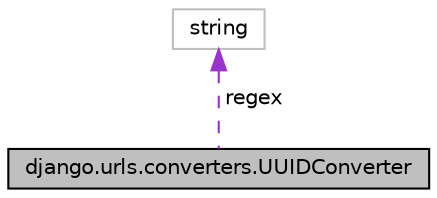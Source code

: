 digraph "django.urls.converters.UUIDConverter"
{
 // LATEX_PDF_SIZE
  edge [fontname="Helvetica",fontsize="10",labelfontname="Helvetica",labelfontsize="10"];
  node [fontname="Helvetica",fontsize="10",shape=record];
  Node1 [label="django.urls.converters.UUIDConverter",height=0.2,width=0.4,color="black", fillcolor="grey75", style="filled", fontcolor="black",tooltip=" "];
  Node2 -> Node1 [dir="back",color="darkorchid3",fontsize="10",style="dashed",label=" regex" ];
  Node2 [label="string",height=0.2,width=0.4,color="grey75", fillcolor="white", style="filled",tooltip=" "];
}
